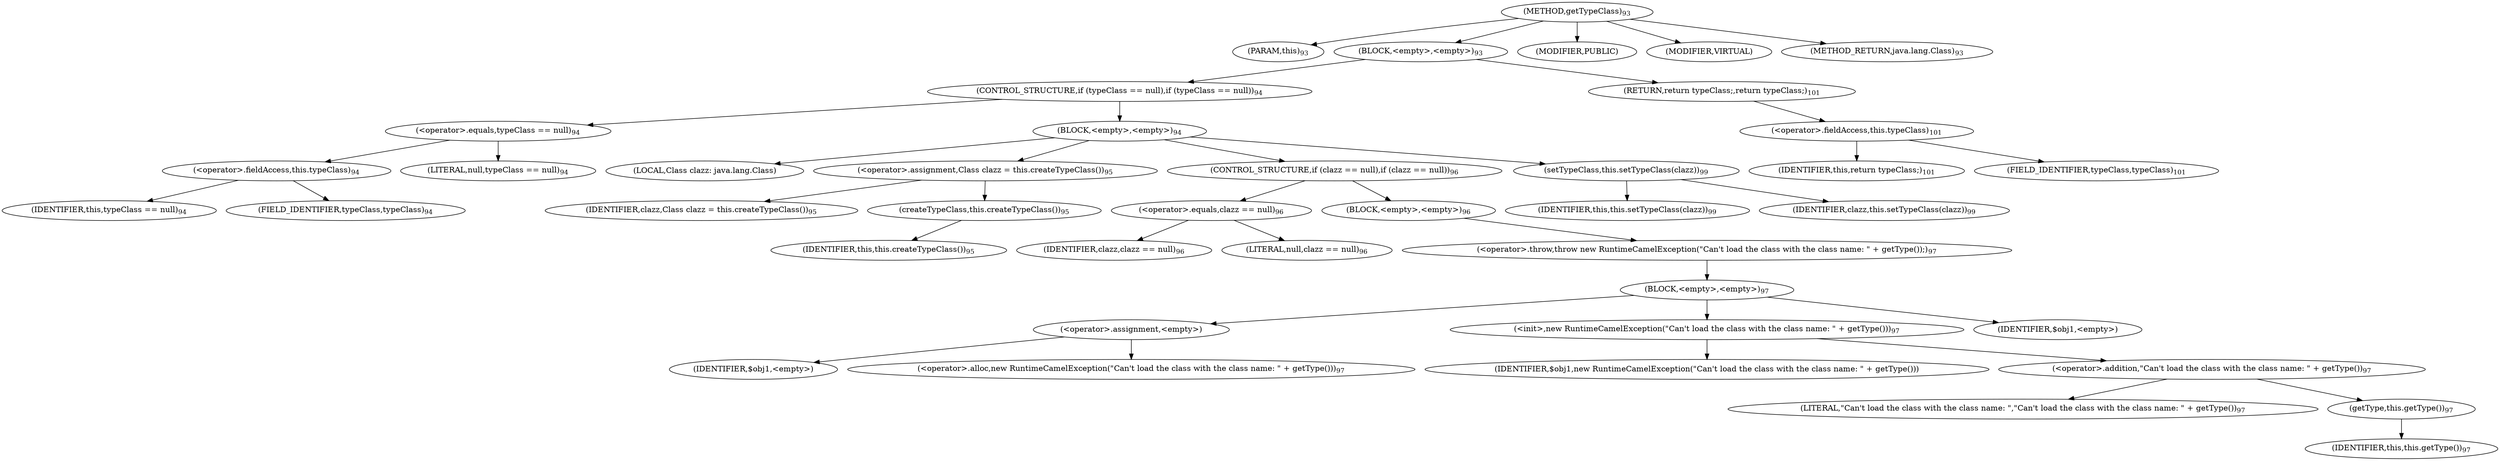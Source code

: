 digraph "getTypeClass" {  
"154" [label = <(METHOD,getTypeClass)<SUB>93</SUB>> ]
"20" [label = <(PARAM,this)<SUB>93</SUB>> ]
"155" [label = <(BLOCK,&lt;empty&gt;,&lt;empty&gt;)<SUB>93</SUB>> ]
"156" [label = <(CONTROL_STRUCTURE,if (typeClass == null),if (typeClass == null))<SUB>94</SUB>> ]
"157" [label = <(&lt;operator&gt;.equals,typeClass == null)<SUB>94</SUB>> ]
"158" [label = <(&lt;operator&gt;.fieldAccess,this.typeClass)<SUB>94</SUB>> ]
"159" [label = <(IDENTIFIER,this,typeClass == null)<SUB>94</SUB>> ]
"160" [label = <(FIELD_IDENTIFIER,typeClass,typeClass)<SUB>94</SUB>> ]
"161" [label = <(LITERAL,null,typeClass == null)<SUB>94</SUB>> ]
"162" [label = <(BLOCK,&lt;empty&gt;,&lt;empty&gt;)<SUB>94</SUB>> ]
"163" [label = <(LOCAL,Class clazz: java.lang.Class)> ]
"164" [label = <(&lt;operator&gt;.assignment,Class clazz = this.createTypeClass())<SUB>95</SUB>> ]
"165" [label = <(IDENTIFIER,clazz,Class clazz = this.createTypeClass())<SUB>95</SUB>> ]
"166" [label = <(createTypeClass,this.createTypeClass())<SUB>95</SUB>> ]
"19" [label = <(IDENTIFIER,this,this.createTypeClass())<SUB>95</SUB>> ]
"167" [label = <(CONTROL_STRUCTURE,if (clazz == null),if (clazz == null))<SUB>96</SUB>> ]
"168" [label = <(&lt;operator&gt;.equals,clazz == null)<SUB>96</SUB>> ]
"169" [label = <(IDENTIFIER,clazz,clazz == null)<SUB>96</SUB>> ]
"170" [label = <(LITERAL,null,clazz == null)<SUB>96</SUB>> ]
"171" [label = <(BLOCK,&lt;empty&gt;,&lt;empty&gt;)<SUB>96</SUB>> ]
"172" [label = <(&lt;operator&gt;.throw,throw new RuntimeCamelException(&quot;Can't load the class with the class name: &quot; + getType());)<SUB>97</SUB>> ]
"173" [label = <(BLOCK,&lt;empty&gt;,&lt;empty&gt;)<SUB>97</SUB>> ]
"174" [label = <(&lt;operator&gt;.assignment,&lt;empty&gt;)> ]
"175" [label = <(IDENTIFIER,$obj1,&lt;empty&gt;)> ]
"176" [label = <(&lt;operator&gt;.alloc,new RuntimeCamelException(&quot;Can't load the class with the class name: &quot; + getType()))<SUB>97</SUB>> ]
"177" [label = <(&lt;init&gt;,new RuntimeCamelException(&quot;Can't load the class with the class name: &quot; + getType()))<SUB>97</SUB>> ]
"178" [label = <(IDENTIFIER,$obj1,new RuntimeCamelException(&quot;Can't load the class with the class name: &quot; + getType()))> ]
"179" [label = <(&lt;operator&gt;.addition,&quot;Can't load the class with the class name: &quot; + getType())<SUB>97</SUB>> ]
"180" [label = <(LITERAL,&quot;Can't load the class with the class name: &quot;,&quot;Can't load the class with the class name: &quot; + getType())<SUB>97</SUB>> ]
"181" [label = <(getType,this.getType())<SUB>97</SUB>> ]
"21" [label = <(IDENTIFIER,this,this.getType())<SUB>97</SUB>> ]
"182" [label = <(IDENTIFIER,$obj1,&lt;empty&gt;)> ]
"183" [label = <(setTypeClass,this.setTypeClass(clazz))<SUB>99</SUB>> ]
"22" [label = <(IDENTIFIER,this,this.setTypeClass(clazz))<SUB>99</SUB>> ]
"184" [label = <(IDENTIFIER,clazz,this.setTypeClass(clazz))<SUB>99</SUB>> ]
"185" [label = <(RETURN,return typeClass;,return typeClass;)<SUB>101</SUB>> ]
"186" [label = <(&lt;operator&gt;.fieldAccess,this.typeClass)<SUB>101</SUB>> ]
"187" [label = <(IDENTIFIER,this,return typeClass;)<SUB>101</SUB>> ]
"188" [label = <(FIELD_IDENTIFIER,typeClass,typeClass)<SUB>101</SUB>> ]
"189" [label = <(MODIFIER,PUBLIC)> ]
"190" [label = <(MODIFIER,VIRTUAL)> ]
"191" [label = <(METHOD_RETURN,java.lang.Class)<SUB>93</SUB>> ]
  "154" -> "20" 
  "154" -> "155" 
  "154" -> "189" 
  "154" -> "190" 
  "154" -> "191" 
  "155" -> "156" 
  "155" -> "185" 
  "156" -> "157" 
  "156" -> "162" 
  "157" -> "158" 
  "157" -> "161" 
  "158" -> "159" 
  "158" -> "160" 
  "162" -> "163" 
  "162" -> "164" 
  "162" -> "167" 
  "162" -> "183" 
  "164" -> "165" 
  "164" -> "166" 
  "166" -> "19" 
  "167" -> "168" 
  "167" -> "171" 
  "168" -> "169" 
  "168" -> "170" 
  "171" -> "172" 
  "172" -> "173" 
  "173" -> "174" 
  "173" -> "177" 
  "173" -> "182" 
  "174" -> "175" 
  "174" -> "176" 
  "177" -> "178" 
  "177" -> "179" 
  "179" -> "180" 
  "179" -> "181" 
  "181" -> "21" 
  "183" -> "22" 
  "183" -> "184" 
  "185" -> "186" 
  "186" -> "187" 
  "186" -> "188" 
}
